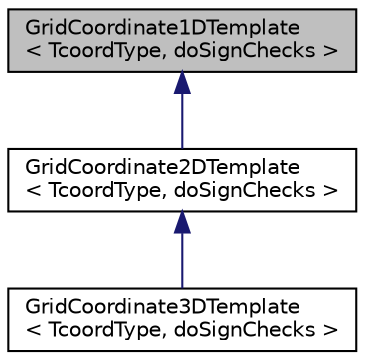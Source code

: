 digraph "GridCoordinate1DTemplate&lt; TcoordType, doSignChecks &gt;"
{
  edge [fontname="Helvetica",fontsize="10",labelfontname="Helvetica",labelfontsize="10"];
  node [fontname="Helvetica",fontsize="10",shape=record];
  Node1 [label="GridCoordinate1DTemplate\l\< TcoordType, doSignChecks \>",height=0.2,width=0.4,color="black", fillcolor="grey75", style="filled", fontcolor="black"];
  Node1 -> Node2 [dir="back",color="midnightblue",fontsize="10",style="solid",fontname="Helvetica"];
  Node2 [label="GridCoordinate2DTemplate\l\< TcoordType, doSignChecks \>",height=0.2,width=0.4,color="black", fillcolor="white", style="filled",URL="$classGridCoordinate2DTemplate.html"];
  Node2 -> Node3 [dir="back",color="midnightblue",fontsize="10",style="solid",fontname="Helvetica"];
  Node3 [label="GridCoordinate3DTemplate\l\< TcoordType, doSignChecks \>",height=0.2,width=0.4,color="black", fillcolor="white", style="filled",URL="$classGridCoordinate3DTemplate.html"];
}
